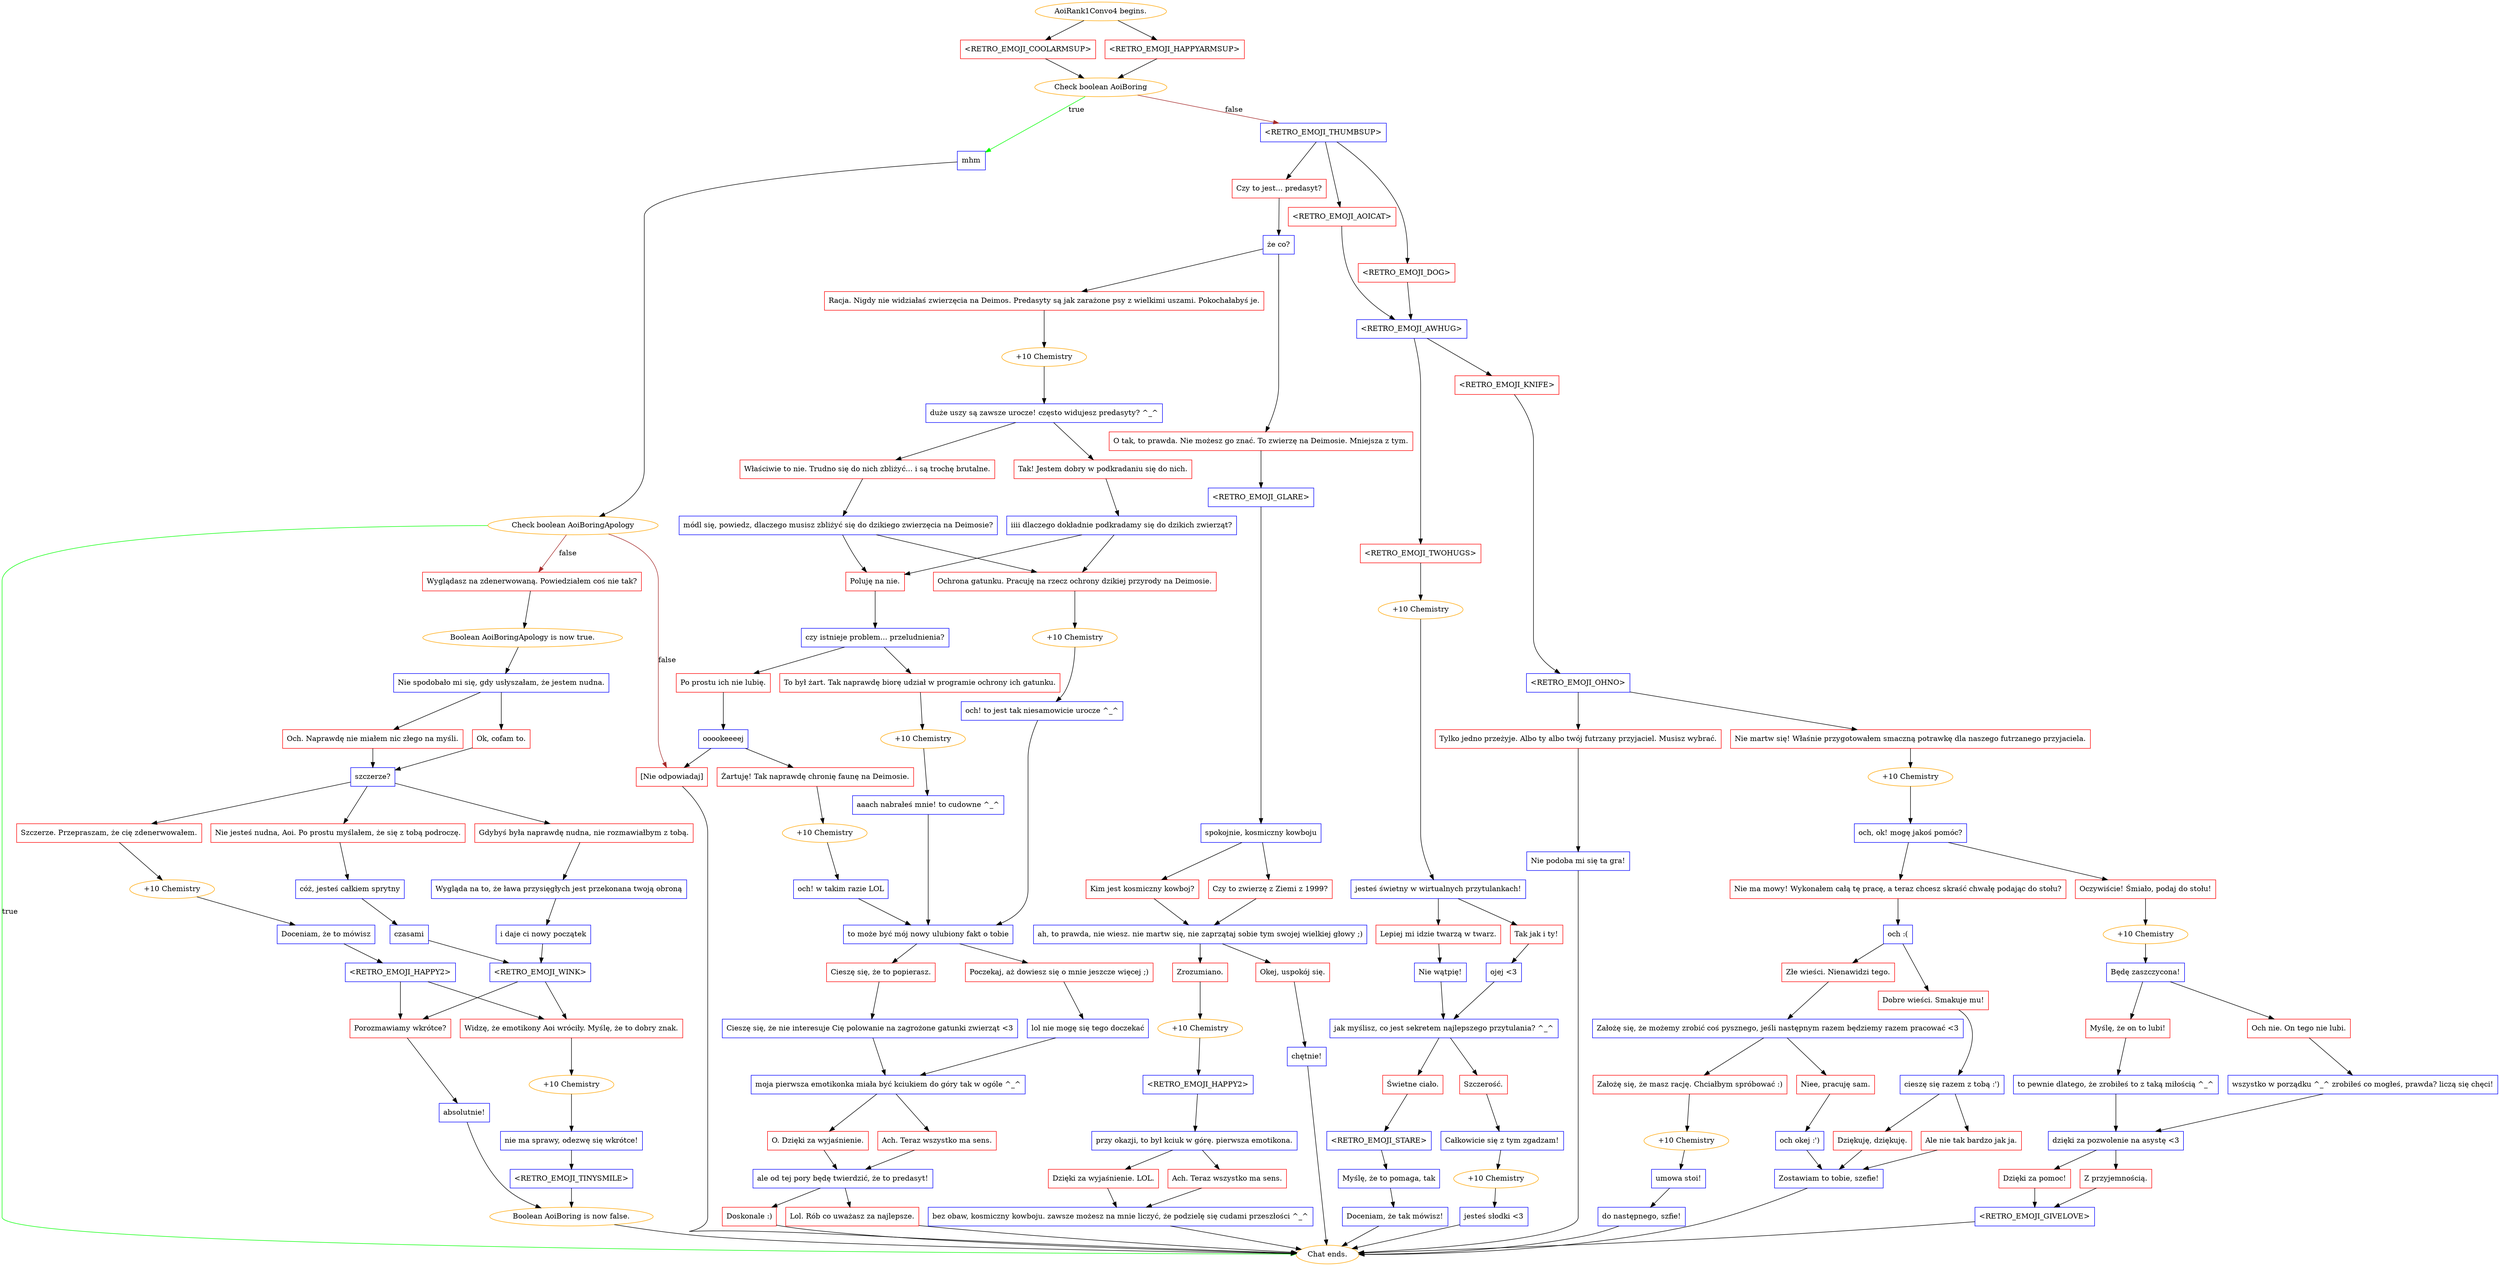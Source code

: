 digraph {
	"AoiRank1Convo4 begins." [color=orange];
		"AoiRank1Convo4 begins." -> j1116239077;
		"AoiRank1Convo4 begins." -> j1334370019;
	j1116239077 [label="<RETRO_EMOJI_COOLARMSUP>",shape=box,color=red];
		j1116239077 -> j3502165041;
	j1334370019 [label="<RETRO_EMOJI_HAPPYARMSUP>",shape=box,color=red];
		j1334370019 -> j3502165041;
	j3502165041 [label="Check boolean AoiBoring",color=orange];
		j3502165041 -> j3084491081 [label=true,color=green];
		j3502165041 -> j3765989599 [label=false,color=brown];
	j3084491081 [label="mhm",shape=box,color=blue];
		j3084491081 -> j4267925097;
	j3765989599 [label="<RETRO_EMOJI_THUMBSUP>",shape=box,color=blue];
		j3765989599 -> j3575596431;
		j3765989599 -> j3577242513;
		j3765989599 -> j2643560838;
	j4267925097 [label="Check boolean AoiBoringApology",color=orange];
		j4267925097 -> "Chat ends." [label=true,color=green];
		j4267925097 -> j704876751 [label=false,color=brown];
		j4267925097 -> j217476357 [label=false,color=brown];
	j3575596431 [label="Czy to jest... predasyt?",shape=box,color=red];
		j3575596431 -> j868205089;
	j3577242513 [label="<RETRO_EMOJI_AOICAT>",shape=box,color=red];
		j3577242513 -> j442971118;
	j2643560838 [label="<RETRO_EMOJI_DOG>",shape=box,color=red];
		j2643560838 -> j442971118;
	"Chat ends." [color=orange];
	j704876751 [label="Wyglądasz na zdenerwowaną. Powiedziałem coś nie tak?",shape=box,color=red];
		j704876751 -> j1558395308;
	j217476357 [label="[Nie odpowiadaj]",shape=box,color=red];
		j217476357 -> "Chat ends.";
	j868205089 [label="że co?",shape=box,color=blue];
		j868205089 -> j2281458036;
		j868205089 -> j3660358911;
	j442971118 [label="<RETRO_EMOJI_AWHUG>",shape=box,color=blue];
		j442971118 -> j1805698059;
		j442971118 -> j565201493;
	j1558395308 [label="Boolean AoiBoringApology is now true.",color=orange];
		j1558395308 -> j530784347;
	j2281458036 [label="Racja. Nigdy nie widziałaś zwierzęcia na Deimos. Predasyty są jak zarażone psy z wielkimi uszami. Pokochałabyś je.",shape=box,color=red];
		j2281458036 -> j1710692023;
	j3660358911 [label="O tak, to prawda. Nie możesz go znać. To zwierzę na Deimosie. Mniejsza z tym.",shape=box,color=red];
		j3660358911 -> j270499282;
	j1805698059 [label="<RETRO_EMOJI_TWOHUGS>",shape=box,color=red];
		j1805698059 -> j1916749432;
	j565201493 [label="<RETRO_EMOJI_KNIFE>",shape=box,color=red];
		j565201493 -> j1895744563;
	j530784347 [label="Nie spodobało mi się, gdy usłyszałam, że jestem nudna.",shape=box,color=blue];
		j530784347 -> j4199903092;
		j530784347 -> j2961192632;
	j1710692023 [label="+10 Chemistry",color=orange];
		j1710692023 -> j1956526137;
	j270499282 [label="<RETRO_EMOJI_GLARE>",shape=box,color=blue];
		j270499282 -> j1502686757;
	j1916749432 [label="+10 Chemistry",color=orange];
		j1916749432 -> j2714515476;
	j1895744563 [label="<RETRO_EMOJI_OHNO>",shape=box,color=blue];
		j1895744563 -> j25883901;
		j1895744563 -> j1504310528;
	j4199903092 [label="Och. Naprawdę nie miałem nic złego na myśli.",shape=box,color=red];
		j4199903092 -> j1752930812;
	j2961192632 [label="Ok, cofam to.",shape=box,color=red];
		j2961192632 -> j1752930812;
	j1956526137 [label="duże uszy są zawsze urocze! często widujesz predasyty? ^_^",shape=box,color=blue];
		j1956526137 -> j11100614;
		j1956526137 -> j3248820374;
	j1502686757 [label="spokojnie, kosmiczny kowboju",shape=box,color=blue];
		j1502686757 -> j1779262101;
		j1502686757 -> j3532440476;
	j2714515476 [label="jesteś świetny w wirtualnych przytulankach!",shape=box,color=blue];
		j2714515476 -> j653627946;
		j2714515476 -> j3216578512;
	j25883901 [label="Tylko jedno przeżyje. Albo ty albo twój futrzany przyjaciel. Musisz wybrać.",shape=box,color=red];
		j25883901 -> j3807806058;
	j1504310528 [label="Nie martw się! Właśnie przygotowałem smaczną potrawkę dla naszego futrzanego przyjaciela.",shape=box,color=red];
		j1504310528 -> j2154119785;
	j1752930812 [label="szczerze?",shape=box,color=blue];
		j1752930812 -> j3753217552;
		j1752930812 -> j220159424;
		j1752930812 -> j3636307401;
	j11100614 [label="Właściwie to nie. Trudno się do nich zbliżyć... i są trochę brutalne.",shape=box,color=red];
		j11100614 -> j2225973921;
	j3248820374 [label="Tak! Jestem dobry w podkradaniu się do nich.",shape=box,color=red];
		j3248820374 -> j3944793860;
	j1779262101 [label="Kim jest kosmiczny kowboj?",shape=box,color=red];
		j1779262101 -> j2835491098;
	j3532440476 [label="Czy to zwierzę z Ziemi z 1999?",shape=box,color=red];
		j3532440476 -> j2835491098;
	j653627946 [label="Lepiej mi idzie twarzą w twarz.",shape=box,color=red];
		j653627946 -> j1166414657;
	j3216578512 [label="Tak jak i ty!",shape=box,color=red];
		j3216578512 -> j773077477;
	j3807806058 [label="Nie podoba mi się ta gra!",shape=box,color=blue];
		j3807806058 -> "Chat ends.";
	j2154119785 [label="+10 Chemistry",color=orange];
		j2154119785 -> j830006215;
	j3753217552 [label="Szczerze. Przepraszam, że cię zdenerwowałem.",shape=box,color=red];
		j3753217552 -> j415411986;
	j220159424 [label="Nie jesteś nudna, Aoi. Po prostu myślałem, że się z tobą podroczę.",shape=box,color=red];
		j220159424 -> j1688390188;
	j3636307401 [label="Gdybyś była naprawdę nudna, nie rozmawiałbym z tobą.",shape=box,color=red];
		j3636307401 -> j696856053;
	j2225973921 [label="módl się, powiedz, dlaczego musisz zbliżyć się do dzikiego zwierzęcia na Deimosie?",shape=box,color=blue];
		j2225973921 -> j173629046;
		j2225973921 -> j2837337679;
	j3944793860 [label="iiii dlaczego dokładnie podkradamy się do dzikich zwierząt?",shape=box,color=blue];
		j3944793860 -> j173629046;
		j3944793860 -> j2837337679;
	j2835491098 [label="ah, to prawda, nie wiesz. nie martw się, nie zaprzątaj sobie tym swojej wielkiej głowy ;)",shape=box,color=blue];
		j2835491098 -> j3681929857;
		j2835491098 -> j696435689;
	j1166414657 [label="Nie wątpię!",shape=box,color=blue];
		j1166414657 -> j407428081;
	j773077477 [label="ojej <3",shape=box,color=blue];
		j773077477 -> j407428081;
	j830006215 [label="och, ok! mogę jakoś pomóc?",shape=box,color=blue];
		j830006215 -> j1807942112;
		j830006215 -> j1004407699;
	j415411986 [label="+10 Chemistry",color=orange];
		j415411986 -> j3595963537;
	j1688390188 [label="cóż, jesteś całkiem sprytny",shape=box,color=blue];
		j1688390188 -> j22497770;
	j696856053 [label="Wygląda na to, że ława przysięgłych jest przekonana twoją obroną",shape=box,color=blue];
		j696856053 -> j253813499;
	j173629046 [label="Poluję na nie.",shape=box,color=red];
		j173629046 -> j4004432433;
	j2837337679 [label="Ochrona gatunku. Pracuję na rzecz ochrony dzikiej przyrody na Deimosie.",shape=box,color=red];
		j2837337679 -> j975285770;
	j3681929857 [label="Zrozumiano.",shape=box,color=red];
		j3681929857 -> j2066404991;
	j696435689 [label="Okej, uspokój się.",shape=box,color=red];
		j696435689 -> j1170054463;
	j407428081 [label="jak myślisz, co jest sekretem najlepszego przytulania? ^_^",shape=box,color=blue];
		j407428081 -> j439385935;
		j407428081 -> j2390146678;
	j1807942112 [label="Nie ma mowy! Wykonałem całą tę pracę, a teraz chcesz skraść chwałę podając do stołu?",shape=box,color=red];
		j1807942112 -> j387709649;
	j1004407699 [label="Oczywiście! Śmiało, podaj do stołu!",shape=box,color=red];
		j1004407699 -> j607723092;
	j3595963537 [label="Doceniam, że to mówisz",shape=box,color=blue];
		j3595963537 -> j1572157123;
	j22497770 [label="czasami",shape=box,color=blue];
		j22497770 -> j3818934539;
	j253813499 [label="i daje ci nowy początek",shape=box,color=blue];
		j253813499 -> j3818934539;
	j4004432433 [label="czy istnieje problem... przeludnienia?",shape=box,color=blue];
		j4004432433 -> j2631055;
		j4004432433 -> j2882395708;
	j975285770 [label="+10 Chemistry",color=orange];
		j975285770 -> j1749553314;
	j2066404991 [label="+10 Chemistry",color=orange];
		j2066404991 -> j3778201130;
	j1170054463 [label="chętnie!",shape=box,color=blue];
		j1170054463 -> "Chat ends.";
	j439385935 [label="Świetne ciało.",shape=box,color=red];
		j439385935 -> j2717542126;
	j2390146678 [label="Szczerość.",shape=box,color=red];
		j2390146678 -> j3863628490;
	j387709649 [label="och :(",shape=box,color=blue];
		j387709649 -> j588913621;
		j387709649 -> j914708635;
	j607723092 [label="+10 Chemistry",color=orange];
		j607723092 -> j2266211328;
	j1572157123 [label="<RETRO_EMOJI_HAPPY2>",shape=box,color=blue];
		j1572157123 -> j4126820134;
		j1572157123 -> j4143741387;
	j3818934539 [label="<RETRO_EMOJI_WINK>",shape=box,color=blue];
		j3818934539 -> j4126820134;
		j3818934539 -> j4143741387;
	j2631055 [label="Po prostu ich nie lubię.",shape=box,color=red];
		j2631055 -> j303381976;
	j2882395708 [label="To był żart. Tak naprawdę biorę udział w programie ochrony ich gatunku.",shape=box,color=red];
		j2882395708 -> j1856050647;
	j1749553314 [label="och! to jest tak niesamowicie urocze ^_^",shape=box,color=blue];
		j1749553314 -> j644588070;
	j3778201130 [label="<RETRO_EMOJI_HAPPY2>",shape=box,color=blue];
		j3778201130 -> j2633418857;
	j2717542126 [label="<RETRO_EMOJI_STARE>",shape=box,color=blue];
		j2717542126 -> j73622768;
	j3863628490 [label="Całkowicie się z tym zgadzam!",shape=box,color=blue];
		j3863628490 -> j3838014447;
	j588913621 [label="Złe wieści. Nienawidzi tego.",shape=box,color=red];
		j588913621 -> j3837081457;
	j914708635 [label="Dobre wieści. Smakuje mu!",shape=box,color=red];
		j914708635 -> j2639871544;
	j2266211328 [label="Będę zaszczycona!",shape=box,color=blue];
		j2266211328 -> j2454448905;
		j2266211328 -> j2523718778;
	j4126820134 [label="Porozmawiamy wkrótce?",shape=box,color=red];
		j4126820134 -> j760728874;
	j4143741387 [label="Widzę, że emotikony Aoi wróciły. Myślę, że to dobry znak.",shape=box,color=red];
		j4143741387 -> j1643532493;
	j303381976 [label="ooookeeeej",shape=box,color=blue];
		j303381976 -> j3845620763;
		j303381976 -> j217476357;
	j1856050647 [label="+10 Chemistry",color=orange];
		j1856050647 -> j1688001439;
	j644588070 [label="to może być mój nowy ulubiony fakt o tobie",shape=box,color=blue];
		j644588070 -> j1004739905;
		j644588070 -> j3380552870;
	j2633418857 [label="przy okazji, to był kciuk w górę. pierwsza emotikona.",shape=box,color=blue];
		j2633418857 -> j981457708;
		j2633418857 -> j1000710901;
	j73622768 [label="Myślę, że to pomaga, tak",shape=box,color=blue];
		j73622768 -> j1310007761;
	j3838014447 [label="+10 Chemistry",color=orange];
		j3838014447 -> j1245142026;
	j3837081457 [label="Założę się, że możemy zrobić coś pysznego, jeśli następnym razem będziemy razem pracować <3",shape=box,color=blue];
		j3837081457 -> j2735158084;
		j3837081457 -> j4249537017;
	j2639871544 [label="cieszę się razem z tobą :')",shape=box,color=blue];
		j2639871544 -> j1935571430;
		j2639871544 -> j1402439363;
	j2454448905 [label="Myślę, że on to lubi!",shape=box,color=red];
		j2454448905 -> j1942309705;
	j2523718778 [label="Och nie. On tego nie lubi.",shape=box,color=red];
		j2523718778 -> j3777227926;
	j760728874 [label="absolutnie!",shape=box,color=blue];
		j760728874 -> j2581611291;
	j1643532493 [label="+10 Chemistry",color=orange];
		j1643532493 -> j1124735154;
	j3845620763 [label="Żartuję! Tak naprawdę chronię faunę na Deimosie.",shape=box,color=red];
		j3845620763 -> j1463608594;
	j1688001439 [label="aaach nabrałeś mnie! to cudowne ^_^",shape=box,color=blue];
		j1688001439 -> j644588070;
	j1004739905 [label="Cieszę się, że to popierasz.",shape=box,color=red];
		j1004739905 -> j3308807161;
	j3380552870 [label="Poczekaj, aż dowiesz się o mnie jeszcze więcej ;)",shape=box,color=red];
		j3380552870 -> j3605490615;
	j981457708 [label="Dzięki za wyjaśnienie. LOL.",shape=box,color=red];
		j981457708 -> j1016300226;
	j1000710901 [label="Ach. Teraz wszystko ma sens.",shape=box,color=red];
		j1000710901 -> j1016300226;
	j1310007761 [label="Doceniam, że tak mówisz!",shape=box,color=blue];
		j1310007761 -> "Chat ends.";
	j1245142026 [label="jesteś słodki <3",shape=box,color=blue];
		j1245142026 -> "Chat ends.";
	j2735158084 [label="Założę się, że masz rację. Chciałbym spróbować :)",shape=box,color=red];
		j2735158084 -> j3116787929;
	j4249537017 [label="Niee, pracuję sam.",shape=box,color=red];
		j4249537017 -> j2646085559;
	j1935571430 [label="Dziękuję, dziękuję.",shape=box,color=red];
		j1935571430 -> j1757757164;
	j1402439363 [label="Ale nie tak bardzo jak ja.",shape=box,color=red];
		j1402439363 -> j1757757164;
	j1942309705 [label="to pewnie dlatego, że zrobiłeś to z taką miłością ^_^",shape=box,color=blue];
		j1942309705 -> j4199467217;
	j3777227926 [label="wszystko w porządku ^_^ zrobiłeś co mogłeś, prawda? liczą się chęci!",shape=box,color=blue];
		j3777227926 -> j4199467217;
	j2581611291 [label="Boolean AoiBoring is now false.",color=orange];
		j2581611291 -> "Chat ends.";
	j1124735154 [label="nie ma sprawy, odezwę się wkrótce!",shape=box,color=blue];
		j1124735154 -> j153386734;
	j1463608594 [label="+10 Chemistry",color=orange];
		j1463608594 -> j1072496806;
	j3308807161 [label="Cieszę się, że nie interesuje Cię polowanie na zagrożone gatunki zwierząt <3",shape=box,color=blue];
		j3308807161 -> j2169442615;
	j3605490615 [label="lol nie mogę się tego doczekać",shape=box,color=blue];
		j3605490615 -> j2169442615;
	j1016300226 [label="bez obaw, kosmiczny kowboju. zawsze możesz na mnie liczyć, że podzielę się cudami przeszłości ^_^",shape=box,color=blue];
		j1016300226 -> "Chat ends.";
	j3116787929 [label="+10 Chemistry",color=orange];
		j3116787929 -> j2756551853;
	j2646085559 [label="och okej :')",shape=box,color=blue];
		j2646085559 -> j1757757164;
	j1757757164 [label="Zostawiam to tobie, szefie!",shape=box,color=blue];
		j1757757164 -> "Chat ends.";
	j4199467217 [label="dzięki za pozwolenie na asystę <3",shape=box,color=blue];
		j4199467217 -> j3726641180;
		j4199467217 -> j1046063495;
	j153386734 [label="<RETRO_EMOJI_TINYSMILE>",shape=box,color=blue];
		j153386734 -> j2581611291;
	j1072496806 [label="och! w takim razie LOL",shape=box,color=blue];
		j1072496806 -> j644588070;
	j2169442615 [label="moja pierwsza emotikonka miała być kciukiem do góry tak w ogóle ^_^",shape=box,color=blue];
		j2169442615 -> j210318747;
		j2169442615 -> j724936798;
	j2756551853 [label="umowa stoi!",shape=box,color=blue];
		j2756551853 -> j1905278689;
	j3726641180 [label="Dzięki za pomoc!",shape=box,color=red];
		j3726641180 -> j3455463371;
	j1046063495 [label="Z przyjemnością.",shape=box,color=red];
		j1046063495 -> j3455463371;
	j210318747 [label="O. Dzięki za wyjaśnienie.",shape=box,color=red];
		j210318747 -> j3518392672;
	j724936798 [label="Ach. Teraz wszystko ma sens.",shape=box,color=red];
		j724936798 -> j3518392672;
	j1905278689 [label="do następnego, szfie!",shape=box,color=blue];
		j1905278689 -> "Chat ends.";
	j3455463371 [label="<RETRO_EMOJI_GIVELOVE>",shape=box,color=blue];
		j3455463371 -> "Chat ends.";
	j3518392672 [label="ale od tej pory będę twierdzić, że to predasyt!",shape=box,color=blue];
		j3518392672 -> j1167904453;
		j3518392672 -> j1955204460;
	j1167904453 [label="Doskonale :)",shape=box,color=red];
		j1167904453 -> "Chat ends.";
	j1955204460 [label="Lol. Rób co uważasz za najlepsze.",shape=box,color=red];
		j1955204460 -> "Chat ends.";
}